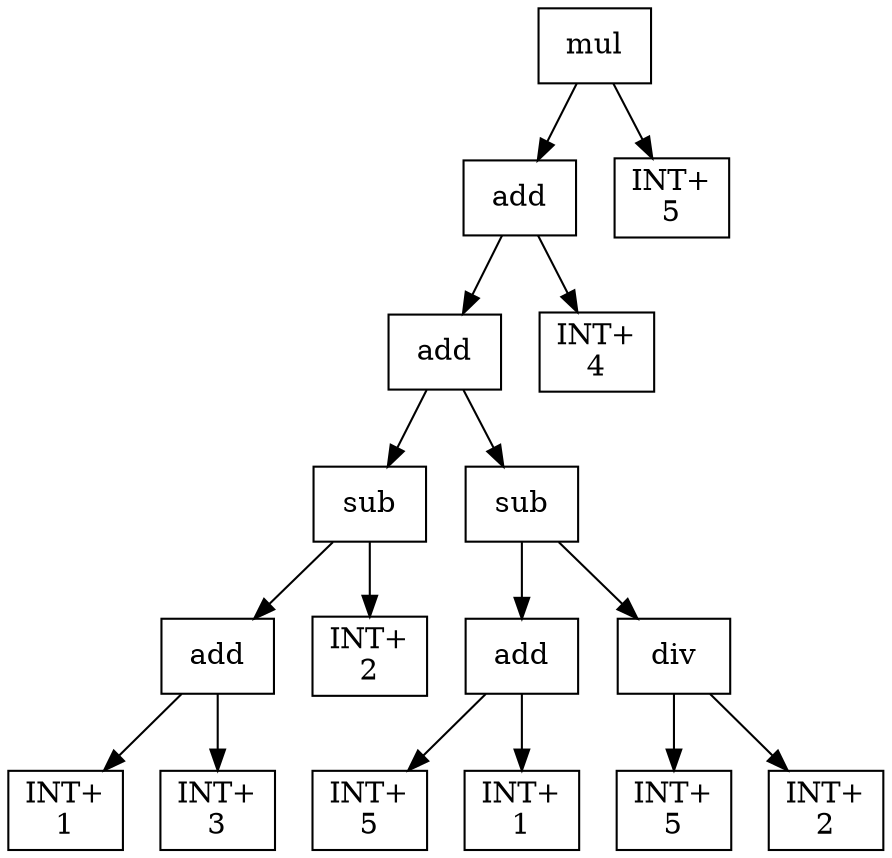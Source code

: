digraph expr {
  node [shape=box];
  n1 [label="mul"];
  n2 [label="add"];
  n3 [label="add"];
  n4 [label="sub"];
  n5 [label="add"];
  n6 [label="INT+\n1"];
  n7 [label="INT+\n3"];
  n5 -> n6;
  n5 -> n7;
  n8 [label="INT+\n2"];
  n4 -> n5;
  n4 -> n8;
  n9 [label="sub"];
  n10 [label="add"];
  n11 [label="INT+\n5"];
  n12 [label="INT+\n1"];
  n10 -> n11;
  n10 -> n12;
  n13 [label="div"];
  n14 [label="INT+\n5"];
  n15 [label="INT+\n2"];
  n13 -> n14;
  n13 -> n15;
  n9 -> n10;
  n9 -> n13;
  n3 -> n4;
  n3 -> n9;
  n16 [label="INT+\n4"];
  n2 -> n3;
  n2 -> n16;
  n17 [label="INT+\n5"];
  n1 -> n2;
  n1 -> n17;
}